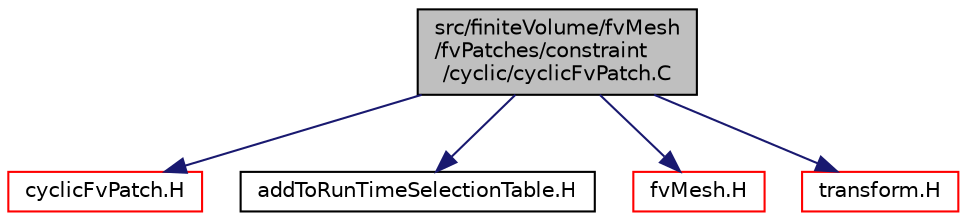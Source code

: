digraph "src/finiteVolume/fvMesh/fvPatches/constraint/cyclic/cyclicFvPatch.C"
{
  bgcolor="transparent";
  edge [fontname="Helvetica",fontsize="10",labelfontname="Helvetica",labelfontsize="10"];
  node [fontname="Helvetica",fontsize="10",shape=record];
  Node0 [label="src/finiteVolume/fvMesh\l/fvPatches/constraint\l/cyclic/cyclicFvPatch.C",height=0.2,width=0.4,color="black", fillcolor="grey75", style="filled", fontcolor="black"];
  Node0 -> Node1 [color="midnightblue",fontsize="10",style="solid",fontname="Helvetica"];
  Node1 [label="cyclicFvPatch.H",height=0.2,width=0.4,color="red",URL="$a03764.html"];
  Node0 -> Node202 [color="midnightblue",fontsize="10",style="solid",fontname="Helvetica"];
  Node202 [label="addToRunTimeSelectionTable.H",height=0.2,width=0.4,color="black",URL="$a09989.html",tooltip="Macros for easy insertion into run-time selection tables. "];
  Node0 -> Node203 [color="midnightblue",fontsize="10",style="solid",fontname="Helvetica"];
  Node203 [label="fvMesh.H",height=0.2,width=0.4,color="red",URL="$a03719.html"];
  Node0 -> Node295 [color="midnightblue",fontsize="10",style="solid",fontname="Helvetica"];
  Node295 [label="transform.H",height=0.2,width=0.4,color="red",URL="$a13637.html",tooltip="3D tensor transformation operations. "];
}

